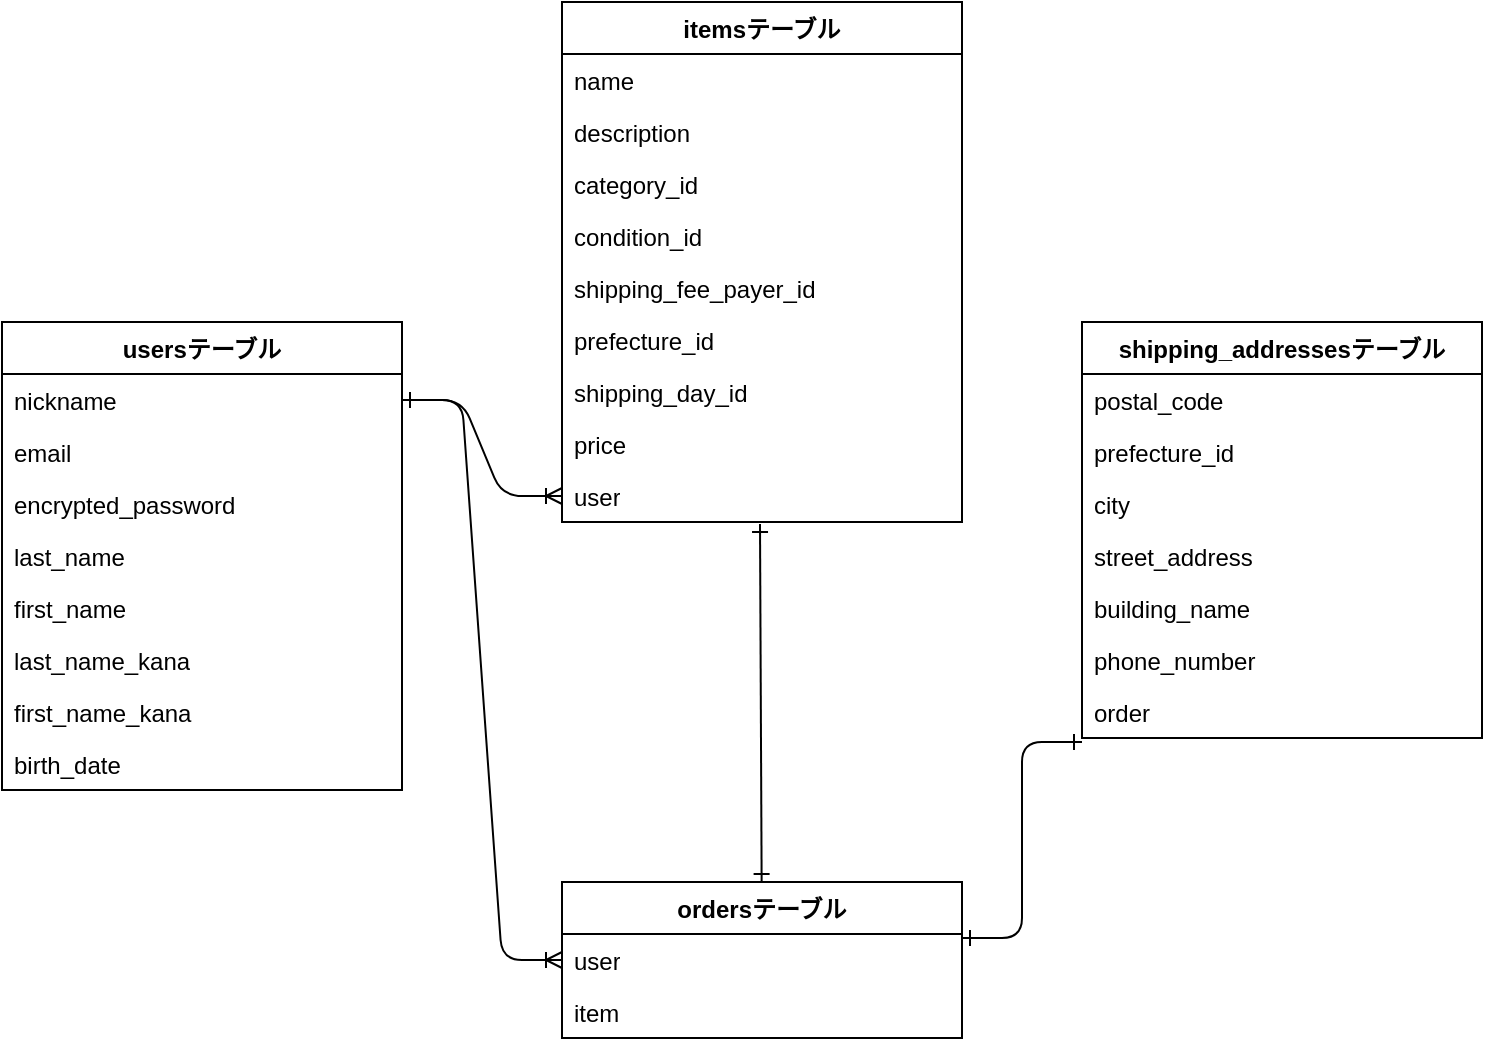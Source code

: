 <mxfile>
    <diagram name="Page-1" id="L-12345">
        <mxGraphModel dx="768" dy="666" grid="1" gridSize="10" guides="1" tooltips="1" connect="1" arrows="1" fold="1" page="1" pageScale="1" pageWidth="827" pageHeight="1169" math="0" shadow="0">
            <root>
                <mxCell id="0"/>
                <mxCell id="1" parent="0"/>
                <mxCell id="users_table" value="usersテーブル" style="swimlane;fontStyle=1;align=center;verticalAlign=top;childLayout=stackLayout;horizontal=1;startSize=26;horizontalStack=0;resizeParent=1;resizeParentMax=0;resizeLast=0;collapsible=1;marginBottom=0;whiteSpace=wrap;html=1;" parent="1" vertex="1">
                    <mxGeometry x="40" y="200" width="200" height="234" as="geometry"/>
                </mxCell>
                <mxCell id="user_nickname" value="nickname" style="text;strokeColor=none;fillColor=none;align=left;verticalAlign=top;spacingLeft=4;spacingRight=4;overflow=hidden;rotatable=0;points=[[0,0.5],[1,0.5]];portConstraint=eastwest;whiteSpace=wrap;html=1;" parent="users_table" vertex="1">
                    <mxGeometry y="26" width="200" height="26" as="geometry"/>
                </mxCell>
                <mxCell id="user_email" value="email" style="text;strokeColor=none;fillColor=none;align=left;verticalAlign=top;spacingLeft=4;spacingRight=4;overflow=hidden;rotatable=0;points=[[0,0.5],[1,0.5]];portConstraint=eastwest;whiteSpace=wrap;html=1;" parent="users_table" vertex="1">
                    <mxGeometry y="52" width="200" height="26" as="geometry"/>
                </mxCell>
                <mxCell id="user_password" value="encrypted_password" style="text;strokeColor=none;fillColor=none;align=left;verticalAlign=top;spacingLeft=4;spacingRight=4;overflow=hidden;rotatable=0;points=[[0,0.5],[1,0.5]];portConstraint=eastwest;whiteSpace=wrap;html=1;" parent="users_table" vertex="1">
                    <mxGeometry y="78" width="200" height="26" as="geometry"/>
                </mxCell>
                <mxCell id="user_last_name" value="last_name" style="text;strokeColor=none;fillColor=none;align=left;verticalAlign=top;spacingLeft=4;spacingRight=4;overflow=hidden;rotatable=0;points=[[0,0.5],[1,0.5]];portConstraint=eastwest;whiteSpace=wrap;html=1;" parent="users_table" vertex="1">
                    <mxGeometry y="104" width="200" height="26" as="geometry"/>
                </mxCell>
                <mxCell id="user_first_name" value="first_name" style="text;strokeColor=none;fillColor=none;align=left;verticalAlign=top;spacingLeft=4;spacingRight=4;overflow=hidden;rotatable=0;points=[[0,0.5],[1,0.5]];portConstraint=eastwest;whiteSpace=wrap;html=1;" parent="users_table" vertex="1">
                    <mxGeometry y="130" width="200" height="26" as="geometry"/>
                </mxCell>
                <mxCell id="user_last_name_kana" value="last_name_kana" style="text;strokeColor=none;fillColor=none;align=left;verticalAlign=top;spacingLeft=4;spacingRight=4;overflow=hidden;rotatable=0;points=[[0,0.5],[1,0.5]];portConstraint=eastwest;whiteSpace=wrap;html=1;" parent="users_table" vertex="1">
                    <mxGeometry y="156" width="200" height="26" as="geometry"/>
                </mxCell>
                <mxCell id="user_first_name_kana" value="first_name_kana" style="text;strokeColor=none;fillColor=none;align=left;verticalAlign=top;spacingLeft=4;spacingRight=4;overflow=hidden;rotatable=0;points=[[0,0.5],[1,0.5]];portConstraint=eastwest;whiteSpace=wrap;html=1;" parent="users_table" vertex="1">
                    <mxGeometry y="182" width="200" height="26" as="geometry"/>
                </mxCell>
                <mxCell id="user_birth_date" value="birth_date" style="text;strokeColor=none;fillColor=none;align=left;verticalAlign=top;spacingLeft=4;spacingRight=4;overflow=hidden;rotatable=0;points=[[0,0.5],[1,0.5]];portConstraint=eastwest;whiteSpace=wrap;html=1;" parent="users_table" vertex="1">
                    <mxGeometry y="208" width="200" height="26" as="geometry"/>
                </mxCell>
                <mxCell id="items_table" value="itemsテーブル" style="swimlane;fontStyle=1;align=center;verticalAlign=top;childLayout=stackLayout;horizontal=1;startSize=26;horizontalStack=0;resizeParent=1;resizeParentMax=0;resizeLast=0;collapsible=1;marginBottom=0;whiteSpace=wrap;html=1;" parent="1" vertex="1">
                    <mxGeometry x="320" y="40" width="200" height="260" as="geometry"/>
                </mxCell>
                <mxCell id="item_name" value="name" style="text;strokeColor=none;fillColor=none;align=left;verticalAlign=top;spacingLeft=4;spacingRight=4;overflow=hidden;rotatable=0;points=[[0,0.5],[1,0.5]];portConstraint=eastwest;whiteSpace=wrap;html=1;" parent="items_table" vertex="1">
                    <mxGeometry y="26" width="200" height="26" as="geometry"/>
                </mxCell>
                <mxCell id="item_description" value="description" style="text;strokeColor=none;fillColor=none;align=left;verticalAlign=top;spacingLeft=4;spacingRight=4;overflow=hidden;rotatable=0;points=[[0,0.5],[1,0.5]];portConstraint=eastwest;whiteSpace=wrap;html=1;" parent="items_table" vertex="1">
                    <mxGeometry y="52" width="200" height="26" as="geometry"/>
                </mxCell>
                <mxCell id="item_category_id" value="category_id" style="text;strokeColor=none;fillColor=none;align=left;verticalAlign=top;spacingLeft=4;spacingRight=4;overflow=hidden;rotatable=0;points=[[0,0.5],[1,0.5]];portConstraint=eastwest;whiteSpace=wrap;html=1;" parent="items_table" vertex="1">
                    <mxGeometry y="78" width="200" height="26" as="geometry"/>
                </mxCell>
                <mxCell id="item_condition_id" value="condition_id" style="text;strokeColor=none;fillColor=none;align=left;verticalAlign=top;spacingLeft=4;spacingRight=4;overflow=hidden;rotatable=0;points=[[0,0.5],[1,0.5]];portConstraint=eastwest;whiteSpace=wrap;html=1;" parent="items_table" vertex="1">
                    <mxGeometry y="104" width="200" height="26" as="geometry"/>
                </mxCell>
                <mxCell id="item_shipping_fee_payer_id" value="shipping_fee_payer_id" style="text;strokeColor=none;fillColor=none;align=left;verticalAlign=top;spacingLeft=4;spacingRight=4;overflow=hidden;rotatable=0;points=[[0,0.5],[1,0.5]];portConstraint=eastwest;whiteSpace=wrap;html=1;" parent="items_table" vertex="1">
                    <mxGeometry y="130" width="200" height="26" as="geometry"/>
                </mxCell>
                <mxCell id="item_prefecture_id" value="prefecture_id" style="text;strokeColor=none;fillColor=none;align=left;verticalAlign=top;spacingLeft=4;spacingRight=4;overflow=hidden;rotatable=0;points=[[0,0.5],[1,0.5]];portConstraint=eastwest;whiteSpace=wrap;html=1;" parent="items_table" vertex="1">
                    <mxGeometry y="156" width="200" height="26" as="geometry"/>
                </mxCell>
                <mxCell id="item_shipping_day_id" value="shipping_day_id" style="text;strokeColor=none;fillColor=none;align=left;verticalAlign=top;spacingLeft=4;spacingRight=4;overflow=hidden;rotatable=0;points=[[0,0.5],[1,0.5]];portConstraint=eastwest;whiteSpace=wrap;html=1;" parent="items_table" vertex="1">
                    <mxGeometry y="182" width="200" height="26" as="geometry"/>
                </mxCell>
                <mxCell id="item_price" value="price" style="text;strokeColor=none;fillColor=none;align=left;verticalAlign=top;spacingLeft=4;spacingRight=4;overflow=hidden;rotatable=0;points=[[0,0.5],[1,0.5]];portConstraint=eastwest;whiteSpace=wrap;html=1;" parent="items_table" vertex="1">
                    <mxGeometry y="208" width="200" height="26" as="geometry"/>
                </mxCell>
                <mxCell id="item_user_id" value="user" style="text;strokeColor=none;fillColor=none;align=left;verticalAlign=top;spacingLeft=4;spacingRight=4;overflow=hidden;rotatable=0;points=[[0,0.5],[1,0.5]];portConstraint=eastwest;whiteSpace=wrap;html=1;" parent="items_table" vertex="1">
                    <mxGeometry y="234" width="200" height="26" as="geometry"/>
                </mxCell>
                <mxCell id="orders_table" value="ordersテーブル" style="swimlane;fontStyle=1;align=center;verticalAlign=top;childLayout=stackLayout;horizontal=1;startSize=26;horizontalStack=0;resizeParent=1;resizeParentMax=0;resizeLast=0;collapsible=1;marginBottom=0;whiteSpace=wrap;html=1;" parent="1" vertex="1">
                    <mxGeometry x="320" y="480" width="200" height="78" as="geometry"/>
                </mxCell>
                <mxCell id="order_user_id" value="user" style="text;strokeColor=none;fillColor=none;align=left;verticalAlign=top;spacingLeft=4;spacingRight=4;overflow=hidden;rotatable=0;points=[[0,0.5],[1,0.5]];portConstraint=eastwest;whiteSpace=wrap;html=1;" parent="orders_table" vertex="1">
                    <mxGeometry y="26" width="200" height="26" as="geometry"/>
                </mxCell>
                <mxCell id="order_item_id" value="item" style="text;strokeColor=none;fillColor=none;align=left;verticalAlign=top;spacingLeft=4;spacingRight=4;overflow=hidden;rotatable=0;points=[[0,0.5],[1,0.5]];portConstraint=eastwest;whiteSpace=wrap;html=1;" parent="orders_table" vertex="1">
                    <mxGeometry y="52" width="200" height="26" as="geometry"/>
                </mxCell>
                <mxCell id="shipping_addresses_table" value="shipping_addressesテーブル" style="swimlane;fontStyle=1;align=center;verticalAlign=top;childLayout=stackLayout;horizontal=1;startSize=26;horizontalStack=0;resizeParent=1;resizeParentMax=0;resizeLast=0;collapsible=1;marginBottom=0;whiteSpace=wrap;html=1;" parent="1" vertex="1">
                    <mxGeometry x="580" y="200" width="200" height="208" as="geometry"/>
                </mxCell>
                <mxCell id="shipping_address_postal_code" value="postal_code" style="text;strokeColor=none;fillColor=none;align=left;verticalAlign=top;spacingLeft=4;spacingRight=4;overflow=hidden;rotatable=0;points=[[0,0.5],[1,0.5]];portConstraint=eastwest;whiteSpace=wrap;html=1;" parent="shipping_addresses_table" vertex="1">
                    <mxGeometry y="26" width="200" height="26" as="geometry"/>
                </mxCell>
                <mxCell id="shipping_address_prefecture_id" value="prefecture_id" style="text;strokeColor=none;fillColor=none;align=left;verticalAlign=top;spacingLeft=4;spacingRight=4;overflow=hidden;rotatable=0;points=[[0,0.5],[1,0.5]];portConstraint=eastwest;whiteSpace=wrap;html=1;" parent="shipping_addresses_table" vertex="1">
                    <mxGeometry y="52" width="200" height="26" as="geometry"/>
                </mxCell>
                <mxCell id="shipping_address_city" value="city" style="text;strokeColor=none;fillColor=none;align=left;verticalAlign=top;spacingLeft=4;spacingRight=4;overflow=hidden;rotatable=0;points=[[0,0.5],[1,0.5]];portConstraint=eastwest;whiteSpace=wrap;html=1;" parent="shipping_addresses_table" vertex="1">
                    <mxGeometry y="78" width="200" height="26" as="geometry"/>
                </mxCell>
                <mxCell id="shipping_address_street_address" value="street_address" style="text;strokeColor=none;fillColor=none;align=left;verticalAlign=top;spacingLeft=4;spacingRight=4;overflow=hidden;rotatable=0;points=[[0,0.5],[1,0.5]];portConstraint=eastwest;whiteSpace=wrap;html=1;" parent="shipping_addresses_table" vertex="1">
                    <mxGeometry y="104" width="200" height="26" as="geometry"/>
                </mxCell>
                <mxCell id="shipping_address_building_name" value="building_name" style="text;strokeColor=none;fillColor=none;align=left;verticalAlign=top;spacingLeft=4;spacingRight=4;overflow=hidden;rotatable=0;points=[[0,0.5],[1,0.5]];portConstraint=eastwest;whiteSpace=wrap;html=1;" parent="shipping_addresses_table" vertex="1">
                    <mxGeometry y="130" width="200" height="26" as="geometry"/>
                </mxCell>
                <mxCell id="shipping_address_phone_number" value="phone_number" style="text;strokeColor=none;fillColor=none;align=left;verticalAlign=top;spacingLeft=4;spacingRight=4;overflow=hidden;rotatable=0;points=[[0,0.5],[1,0.5]];portConstraint=eastwest;whiteSpace=wrap;html=1;" parent="shipping_addresses_table" vertex="1">
                    <mxGeometry y="156" width="200" height="26" as="geometry"/>
                </mxCell>
                <mxCell id="shipping_address_order_id" value="order" style="text;strokeColor=none;fillColor=none;align=left;verticalAlign=top;spacingLeft=4;spacingRight=4;overflow=hidden;rotatable=0;points=[[0,0.5],[1,0.5]];portConstraint=eastwest;whiteSpace=wrap;html=1;" parent="shipping_addresses_table" vertex="1">
                    <mxGeometry y="182" width="200" height="26" as="geometry"/>
                </mxCell>
                <mxCell id="rel_user_item" value="" style="edgeStyle=entityRelationEdgeStyle;endArrow=ERoneToMany;startArrow=ERone;endFill=0;startFill=0;html=1;exitX=1;exitY=0.5;exitDx=0;exitDy=0;entryX=0;entryY=0.5;entryDx=0;entryDy=0;" parent="1" target="item_user_id" edge="1">
                    <mxGeometry width="100" height="100" relative="1" as="geometry">
                        <mxPoint x="240" y="239" as="sourcePoint"/>
                        <mxPoint x="310" y="313" as="targetPoint"/>
                    </mxGeometry>
                </mxCell>
                <mxCell id="rel_user_order" value="" style="edgeStyle=entityRelationEdgeStyle;endArrow=ERoneToMany;startArrow=ERone;endFill=0;startFill=0;html=1;exitX=1;exitY=0.5;exitDx=0;exitDy=0;entryX=0;entryY=0.5;entryDx=0;entryDy=0;" parent="1" target="order_user_id" edge="1">
                    <mxGeometry width="100" height="100" relative="1" as="geometry">
                        <mxPoint x="240" y="239" as="sourcePoint"/>
                        <mxPoint x="310" y="543" as="targetPoint"/>
                    </mxGeometry>
                </mxCell>
                <mxCell id="rel_order_shipping" value="" style="edgeStyle=entityRelationEdgeStyle;endArrow=ERone;startArrow=ERone;endFill=0;startFill=0;html=1;exitX=1;exitY=0.5;exitDx=0;exitDy=0;entryX=0;entryY=0.5;entryDx=0;entryDy=0;" parent="1" edge="1">
                    <mxGeometry width="100" height="100" relative="1" as="geometry">
                        <mxPoint x="520" y="508" as="sourcePoint"/>
                        <mxPoint x="580" y="410" as="targetPoint"/>
                    </mxGeometry>
                </mxCell>
                <mxCell id="IY51ld5lcWkjcNPpFvdA-8" style="edgeStyle=none;html=1;entryX=0.495;entryY=1.038;entryDx=0;entryDy=0;entryPerimeter=0;startArrow=ERone;startFill=0;endArrow=ERone;endFill=0;" edge="1" parent="1" source="orders_table" target="item_user_id">
                    <mxGeometry relative="1" as="geometry"/>
                </mxCell>
            </root>
        </mxGraphModel>
    </diagram>
</mxfile>